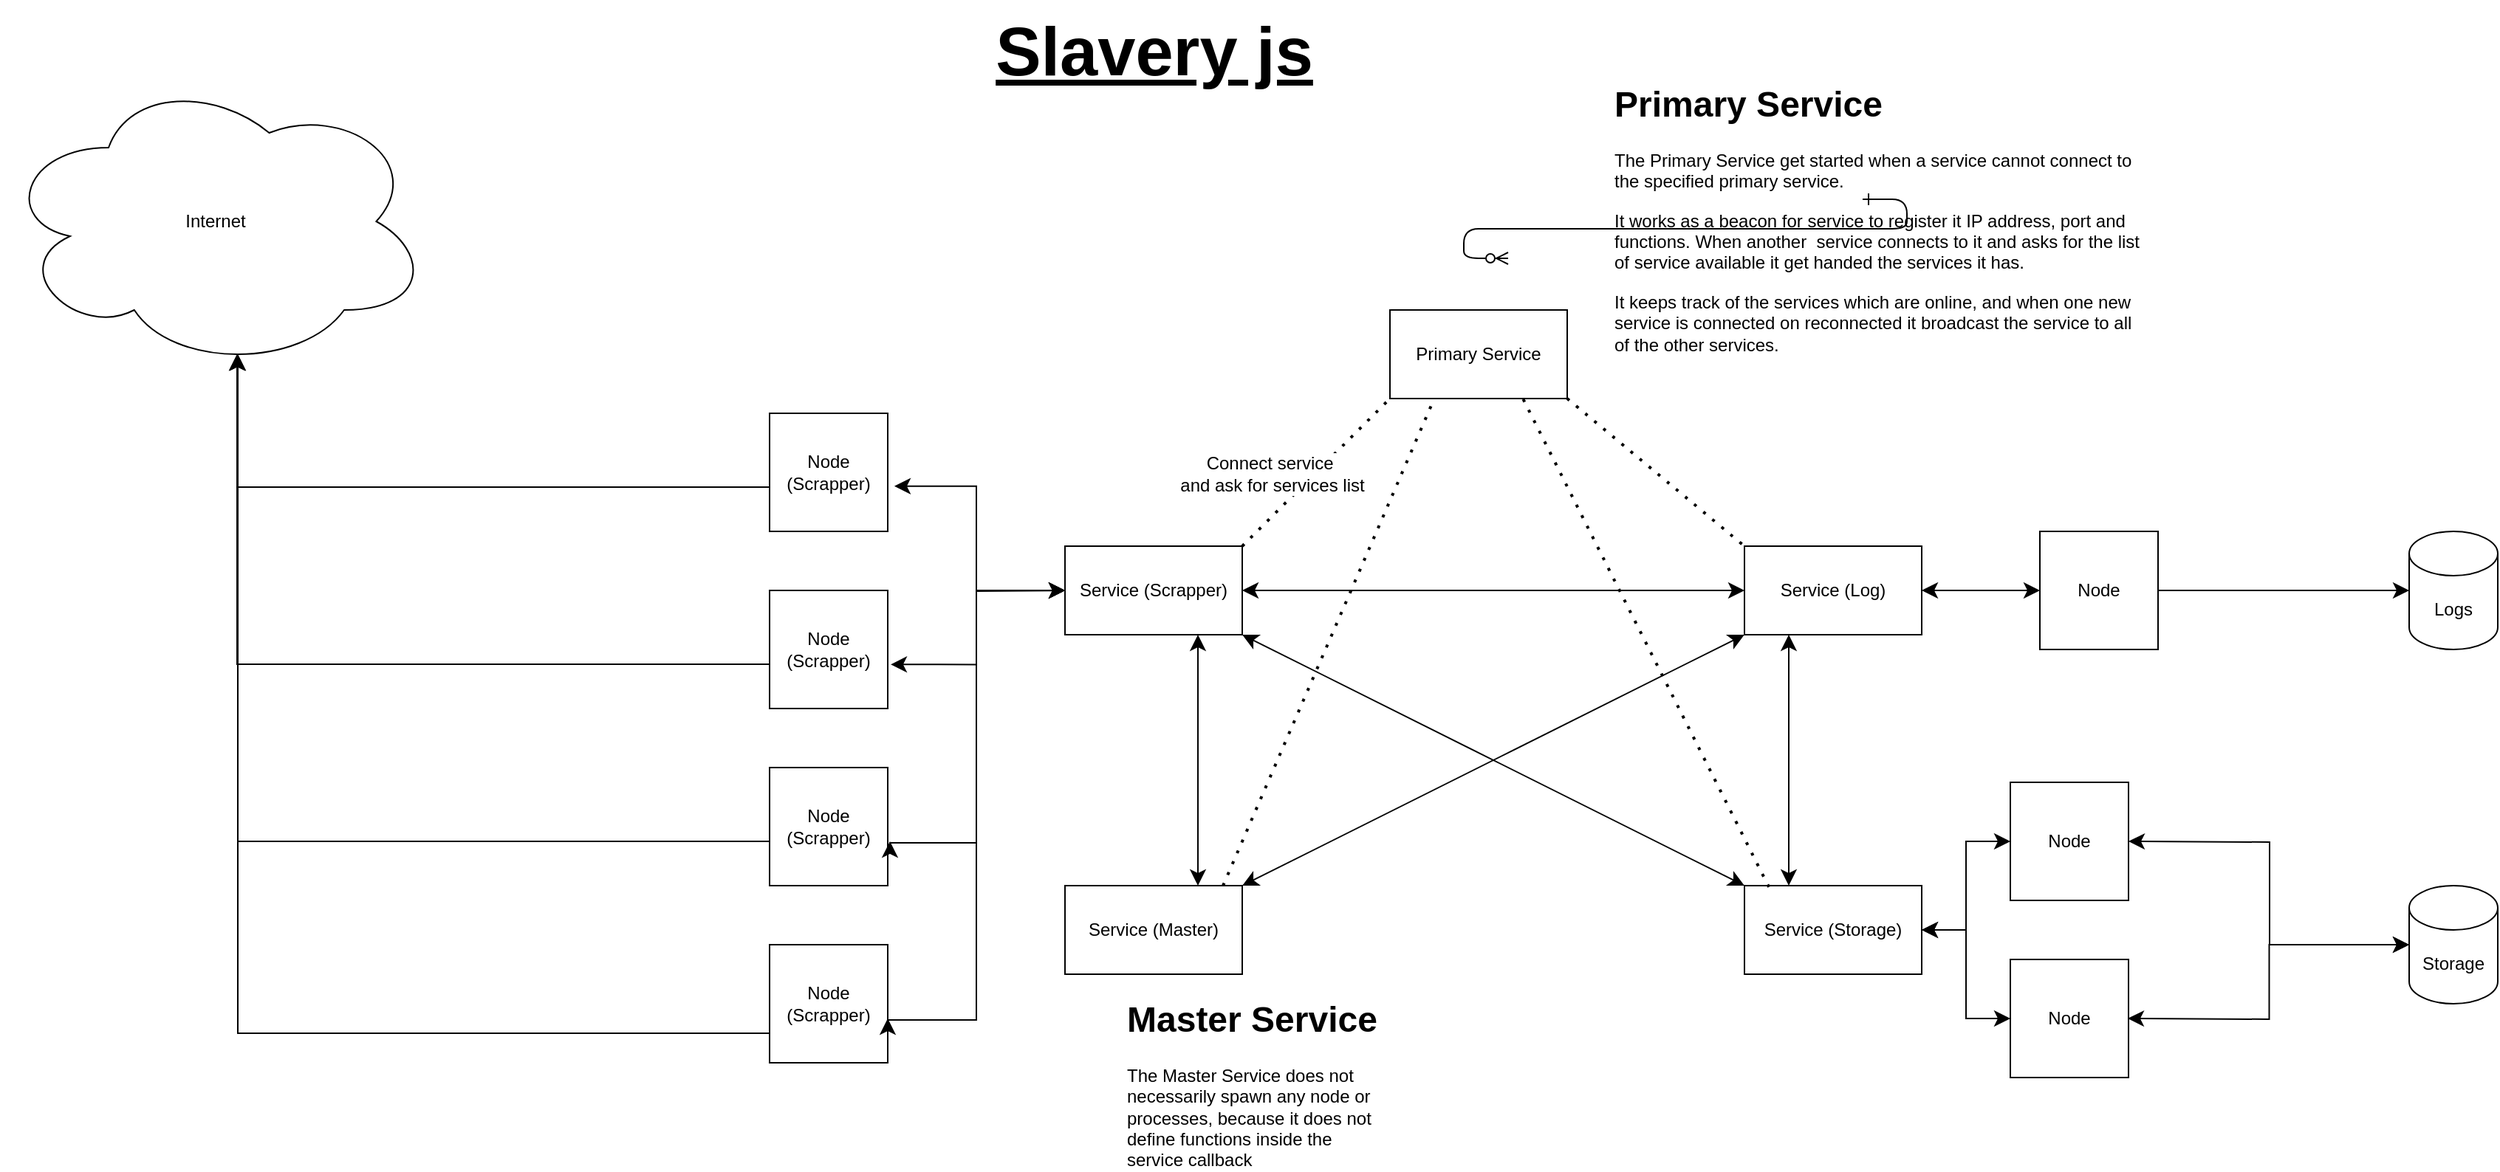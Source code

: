 <mxfile version="26.0.2" pages="2">
  <diagram id="R2lEEEUBdFMjLlhIrx00" name="Page-1">
    <mxGraphModel dx="2384" dy="1144" grid="1" gridSize="10" guides="1" tooltips="1" connect="1" arrows="1" fold="1" page="1" pageScale="1" pageWidth="850" pageHeight="1100" math="0" shadow="0" extFonts="Permanent Marker^https://fonts.googleapis.com/css?family=Permanent+Marker">
      <root>
        <mxCell id="0" />
        <mxCell id="1" parent="0" />
        <mxCell id="C-vyLk0tnHw3VtMMgP7b-12" value="" style="edgeStyle=entityRelationEdgeStyle;endArrow=ERzeroToMany;startArrow=ERone;endFill=1;startFill=0;" parent="1" target="C-vyLk0tnHw3VtMMgP7b-17" edge="1">
          <mxGeometry width="100" height="100" relative="1" as="geometry">
            <mxPoint x="700" y="165" as="sourcePoint" />
            <mxPoint x="460" y="205" as="targetPoint" />
          </mxGeometry>
        </mxCell>
        <mxCell id="6VimKkQfXgGvhkLUE6uw-1" value="Primary Service" style="rounded=0;whiteSpace=wrap;html=1;" vertex="1" parent="1">
          <mxGeometry x="380" y="240" width="120" height="60" as="geometry" />
        </mxCell>
        <mxCell id="6VimKkQfXgGvhkLUE6uw-2" value="&lt;h1 style=&quot;margin-top: 0px;&quot;&gt;Primary Service&lt;br&gt;&lt;/h1&gt;&lt;p&gt;The Primary Service get started when a service cannot connect to the specified primary service.&lt;/p&gt;&lt;p&gt;It works as a beacon for service to register it IP address, port and functions. When another&amp;nbsp; service connects to it and asks for the list of service available it get handed the services it has. &lt;br&gt;&lt;/p&gt;&lt;p&gt;It keeps track of the services which are online, and when one new service is connected on reconnected it broadcast the service to all of the other services.&lt;br&gt;&lt;/p&gt;" style="text;html=1;whiteSpace=wrap;overflow=hidden;rounded=0;" vertex="1" parent="1">
          <mxGeometry x="530" y="80" width="360" height="200" as="geometry" />
        </mxCell>
        <mxCell id="6VimKkQfXgGvhkLUE6uw-4" value="Service (Scrapper)" style="rounded=0;whiteSpace=wrap;html=1;" vertex="1" parent="1">
          <mxGeometry x="160" y="400" width="120" height="60" as="geometry" />
        </mxCell>
        <mxCell id="6VimKkQfXgGvhkLUE6uw-5" value="&lt;div&gt;Node (Scrapper)&lt;br&gt;&lt;/div&gt;" style="whiteSpace=wrap;html=1;aspect=fixed;" vertex="1" parent="1">
          <mxGeometry x="-40" y="310" width="80" height="80" as="geometry" />
        </mxCell>
        <mxCell id="6VimKkQfXgGvhkLUE6uw-9" value="Service (Log)" style="rounded=0;whiteSpace=wrap;html=1;" vertex="1" parent="1">
          <mxGeometry x="620" y="400" width="120" height="60" as="geometry" />
        </mxCell>
        <mxCell id="6VimKkQfXgGvhkLUE6uw-12" value="&lt;div&gt;Node&lt;/div&gt;" style="whiteSpace=wrap;html=1;aspect=fixed;" vertex="1" parent="1">
          <mxGeometry x="820" y="390" width="80" height="80" as="geometry" />
        </mxCell>
        <mxCell id="6VimKkQfXgGvhkLUE6uw-14" value="Service (Storage)" style="rounded=0;whiteSpace=wrap;html=1;" vertex="1" parent="1">
          <mxGeometry x="620" y="630" width="120" height="60" as="geometry" />
        </mxCell>
        <mxCell id="6VimKkQfXgGvhkLUE6uw-15" value="Node" style="whiteSpace=wrap;html=1;aspect=fixed;" vertex="1" parent="1">
          <mxGeometry x="800" y="560" width="80" height="80" as="geometry" />
        </mxCell>
        <mxCell id="6VimKkQfXgGvhkLUE6uw-16" value="Node" style="whiteSpace=wrap;html=1;aspect=fixed;" vertex="1" parent="1">
          <mxGeometry x="800" y="680" width="80" height="80" as="geometry" />
        </mxCell>
        <mxCell id="6VimKkQfXgGvhkLUE6uw-17" value="Service (Master)" style="rounded=0;whiteSpace=wrap;html=1;" vertex="1" parent="1">
          <mxGeometry x="160" y="630" width="120" height="60" as="geometry" />
        </mxCell>
        <mxCell id="6VimKkQfXgGvhkLUE6uw-18" value="&lt;h1 style=&quot;margin-top: 0px;&quot;&gt;Master Service&lt;br&gt;&lt;/h1&gt;&lt;p&gt;The Master Service does not necessarily spawn any node or processes, because it does not define functions inside the service callback&lt;br&gt;&lt;/p&gt;" style="text;html=1;whiteSpace=wrap;overflow=hidden;rounded=0;" vertex="1" parent="1">
          <mxGeometry x="200" y="700" width="180" height="120" as="geometry" />
        </mxCell>
        <mxCell id="6VimKkQfXgGvhkLUE6uw-20" value="" style="endArrow=none;dashed=1;html=1;dashPattern=1 3;strokeWidth=2;rounded=0;fontSize=12;startSize=8;endSize=8;curved=1;exitX=1;exitY=1;exitDx=0;exitDy=0;entryX=0;entryY=0;entryDx=0;entryDy=0;" edge="1" parent="1" source="6VimKkQfXgGvhkLUE6uw-1" target="6VimKkQfXgGvhkLUE6uw-9">
          <mxGeometry width="50" height="50" relative="1" as="geometry">
            <mxPoint x="590" y="500" as="sourcePoint" />
            <mxPoint x="600" y="400" as="targetPoint" />
          </mxGeometry>
        </mxCell>
        <mxCell id="6VimKkQfXgGvhkLUE6uw-22" value="" style="endArrow=none;dashed=1;html=1;dashPattern=1 3;strokeWidth=2;rounded=0;fontSize=12;startSize=8;endSize=8;curved=1;exitX=0.138;exitY=0.016;exitDx=0;exitDy=0;exitPerimeter=0;" edge="1" parent="1" source="6VimKkQfXgGvhkLUE6uw-14">
          <mxGeometry width="50" height="50" relative="1" as="geometry">
            <mxPoint x="590" y="500" as="sourcePoint" />
            <mxPoint x="470" y="300" as="targetPoint" />
          </mxGeometry>
        </mxCell>
        <mxCell id="6VimKkQfXgGvhkLUE6uw-23" value="" style="endArrow=none;dashed=1;html=1;dashPattern=1 3;strokeWidth=2;rounded=0;fontSize=12;startSize=8;endSize=8;curved=1;entryX=0;entryY=1;entryDx=0;entryDy=0;" edge="1" parent="1" target="6VimKkQfXgGvhkLUE6uw-1">
          <mxGeometry width="50" height="50" relative="1" as="geometry">
            <mxPoint x="280" y="400" as="sourcePoint" />
            <mxPoint x="330" y="350" as="targetPoint" />
          </mxGeometry>
        </mxCell>
        <mxCell id="6VimKkQfXgGvhkLUE6uw-24" value="&lt;div&gt;Connect service&amp;nbsp;&lt;/div&gt;&lt;div&gt;and ask for services list&lt;/div&gt;" style="edgeLabel;html=1;align=center;verticalAlign=middle;resizable=0;points=[];fontSize=12;" vertex="1" connectable="0" parent="6VimKkQfXgGvhkLUE6uw-23">
          <mxGeometry x="0.146" y="2" relative="1" as="geometry">
            <mxPoint x="-36" y="9" as="offset" />
          </mxGeometry>
        </mxCell>
        <mxCell id="6VimKkQfXgGvhkLUE6uw-28" value="" style="endArrow=none;dashed=1;html=1;dashPattern=1 3;strokeWidth=2;rounded=0;fontSize=12;startSize=8;endSize=8;curved=1;entryX=0.25;entryY=1;entryDx=0;entryDy=0;" edge="1" parent="1" target="6VimKkQfXgGvhkLUE6uw-1">
          <mxGeometry width="50" height="50" relative="1" as="geometry">
            <mxPoint x="267" y="630" as="sourcePoint" />
            <mxPoint x="400" y="580" as="targetPoint" />
          </mxGeometry>
        </mxCell>
        <mxCell id="6VimKkQfXgGvhkLUE6uw-29" value="" style="endArrow=classic;startArrow=classic;html=1;rounded=0;fontSize=12;startSize=8;endSize=8;curved=1;exitX=1;exitY=0.5;exitDx=0;exitDy=0;entryX=0;entryY=0.5;entryDx=0;entryDy=0;" edge="1" parent="1" source="6VimKkQfXgGvhkLUE6uw-4" target="6VimKkQfXgGvhkLUE6uw-9">
          <mxGeometry width="50" height="50" relative="1" as="geometry">
            <mxPoint x="590" y="500" as="sourcePoint" />
            <mxPoint x="640" y="450" as="targetPoint" />
          </mxGeometry>
        </mxCell>
        <mxCell id="6VimKkQfXgGvhkLUE6uw-30" value="" style="endArrow=classic;startArrow=classic;html=1;rounded=0;fontSize=12;startSize=8;endSize=8;curved=1;exitX=0.75;exitY=0;exitDx=0;exitDy=0;entryX=0.75;entryY=1;entryDx=0;entryDy=0;" edge="1" parent="1" source="6VimKkQfXgGvhkLUE6uw-17" target="6VimKkQfXgGvhkLUE6uw-4">
          <mxGeometry width="50" height="50" relative="1" as="geometry">
            <mxPoint x="370" y="630" as="sourcePoint" />
            <mxPoint x="280" y="460" as="targetPoint" />
          </mxGeometry>
        </mxCell>
        <mxCell id="6VimKkQfXgGvhkLUE6uw-31" value="" style="endArrow=classic;startArrow=classic;html=1;rounded=0;fontSize=12;startSize=8;endSize=8;curved=1;entryX=0;entryY=0;entryDx=0;entryDy=0;exitX=1;exitY=1;exitDx=0;exitDy=0;" edge="1" parent="1" source="6VimKkQfXgGvhkLUE6uw-4" target="6VimKkQfXgGvhkLUE6uw-14">
          <mxGeometry width="50" height="50" relative="1" as="geometry">
            <mxPoint x="280" y="455" as="sourcePoint" />
            <mxPoint x="330" y="405" as="targetPoint" />
          </mxGeometry>
        </mxCell>
        <mxCell id="6VimKkQfXgGvhkLUE6uw-32" value="" style="endArrow=classic;startArrow=classic;html=1;rounded=0;fontSize=12;startSize=8;endSize=8;curved=1;exitX=1;exitY=0;exitDx=0;exitDy=0;entryX=0;entryY=1;entryDx=0;entryDy=0;" edge="1" parent="1" source="6VimKkQfXgGvhkLUE6uw-17" target="6VimKkQfXgGvhkLUE6uw-9">
          <mxGeometry width="50" height="50" relative="1" as="geometry">
            <mxPoint x="380" y="630" as="sourcePoint" />
            <mxPoint x="600" y="460" as="targetPoint" />
          </mxGeometry>
        </mxCell>
        <mxCell id="6VimKkQfXgGvhkLUE6uw-33" value="" style="endArrow=classic;startArrow=classic;html=1;rounded=0;fontSize=12;startSize=8;endSize=8;curved=1;exitX=0.25;exitY=0;exitDx=0;exitDy=0;exitPerimeter=0;entryX=0.25;entryY=1;entryDx=0;entryDy=0;" edge="1" parent="1" source="6VimKkQfXgGvhkLUE6uw-14" target="6VimKkQfXgGvhkLUE6uw-9">
          <mxGeometry width="50" height="50" relative="1" as="geometry">
            <mxPoint x="590" y="500" as="sourcePoint" />
            <mxPoint x="640" y="450" as="targetPoint" />
          </mxGeometry>
        </mxCell>
        <mxCell id="6VimKkQfXgGvhkLUE6uw-35" value="Internet" style="ellipse;shape=cloud;whiteSpace=wrap;html=1;" vertex="1" parent="1">
          <mxGeometry x="-560" y="80" width="290" height="200" as="geometry" />
        </mxCell>
        <mxCell id="6VimKkQfXgGvhkLUE6uw-36" value="&lt;div&gt;Node (Scrapper)&lt;br&gt;&lt;/div&gt;" style="whiteSpace=wrap;html=1;aspect=fixed;" vertex="1" parent="1">
          <mxGeometry x="-40" y="550" width="80" height="80" as="geometry" />
        </mxCell>
        <mxCell id="6VimKkQfXgGvhkLUE6uw-37" value="&lt;div&gt;Node (Scrapper)&lt;br&gt;&lt;/div&gt;" style="whiteSpace=wrap;html=1;aspect=fixed;" vertex="1" parent="1">
          <mxGeometry x="-40" y="430" width="80" height="80" as="geometry" />
        </mxCell>
        <mxCell id="6VimKkQfXgGvhkLUE6uw-38" value="&lt;div&gt;Node (Scrapper)&lt;br&gt;&lt;/div&gt;" style="whiteSpace=wrap;html=1;aspect=fixed;" vertex="1" parent="1">
          <mxGeometry x="-40" y="670" width="80" height="80" as="geometry" />
        </mxCell>
        <mxCell id="6VimKkQfXgGvhkLUE6uw-39" value="&lt;span&gt;Slavery js&lt;/span&gt;" style="text;html=1;align=center;verticalAlign=middle;resizable=0;points=[];autosize=1;strokeColor=none;fillColor=none;fontSize=46;fontStyle=5" vertex="1" parent="1">
          <mxGeometry x="110" y="30" width="220" height="70" as="geometry" />
        </mxCell>
        <mxCell id="6VimKkQfXgGvhkLUE6uw-43" value="" style="edgeStyle=elbowEdgeStyle;elbow=vertical;endArrow=classic;html=1;curved=0;rounded=0;endSize=8;startSize=8;fontSize=12;entryX=0.55;entryY=0.95;entryDx=0;entryDy=0;entryPerimeter=0;" edge="1" parent="1" target="6VimKkQfXgGvhkLUE6uw-35">
          <mxGeometry width="50" height="50" relative="1" as="geometry">
            <mxPoint x="-40" y="360" as="sourcePoint" />
            <mxPoint x="-160" y="380" as="targetPoint" />
            <Array as="points">
              <mxPoint x="-320" y="360" />
              <mxPoint x="-220" y="350" />
              <mxPoint x="-170" y="360" />
              <mxPoint x="-280" y="370" />
            </Array>
          </mxGeometry>
        </mxCell>
        <mxCell id="6VimKkQfXgGvhkLUE6uw-44" value="" style="edgeStyle=elbowEdgeStyle;elbow=vertical;endArrow=classic;html=1;curved=0;rounded=0;endSize=8;startSize=8;fontSize=12;entryX=0.55;entryY=0.95;entryDx=0;entryDy=0;entryPerimeter=0;" edge="1" parent="1" target="6VimKkQfXgGvhkLUE6uw-35">
          <mxGeometry width="50" height="50" relative="1" as="geometry">
            <mxPoint x="-40" y="480" as="sourcePoint" />
            <mxPoint x="-400" y="290" as="targetPoint" />
            <Array as="points">
              <mxPoint x="-220" y="480" />
              <mxPoint x="-170" y="490" />
              <mxPoint x="-280" y="500" />
            </Array>
          </mxGeometry>
        </mxCell>
        <mxCell id="6VimKkQfXgGvhkLUE6uw-45" value="" style="edgeStyle=elbowEdgeStyle;elbow=vertical;endArrow=classic;html=1;curved=0;rounded=0;endSize=8;startSize=8;fontSize=12;" edge="1" parent="1">
          <mxGeometry width="50" height="50" relative="1" as="geometry">
            <mxPoint x="-40" y="600" as="sourcePoint" />
            <mxPoint x="-400" y="270" as="targetPoint" />
            <Array as="points">
              <mxPoint x="-220" y="600" />
              <mxPoint x="-170" y="610" />
              <mxPoint x="-280" y="620" />
            </Array>
          </mxGeometry>
        </mxCell>
        <mxCell id="6VimKkQfXgGvhkLUE6uw-46" value="" style="edgeStyle=elbowEdgeStyle;elbow=vertical;endArrow=classic;html=1;curved=0;rounded=0;endSize=8;startSize=8;fontSize=12;" edge="1" parent="1">
          <mxGeometry width="50" height="50" relative="1" as="geometry">
            <mxPoint x="-40" y="730" as="sourcePoint" />
            <mxPoint x="-400" y="270" as="targetPoint" />
            <Array as="points">
              <mxPoint x="-220" y="730" />
              <mxPoint x="-170" y="740" />
              <mxPoint x="-280" y="750" />
            </Array>
          </mxGeometry>
        </mxCell>
        <mxCell id="6VimKkQfXgGvhkLUE6uw-50" value="" style="endArrow=classic;startArrow=classic;html=1;rounded=0;fontSize=12;startSize=8;endSize=8;exitX=1.056;exitY=0.617;exitDx=0;exitDy=0;entryX=0;entryY=0.5;entryDx=0;entryDy=0;edgeStyle=orthogonalEdgeStyle;exitPerimeter=0;" edge="1" parent="1" source="6VimKkQfXgGvhkLUE6uw-5" target="6VimKkQfXgGvhkLUE6uw-4">
          <mxGeometry width="50" height="50" relative="1" as="geometry">
            <mxPoint x="80" y="530" as="sourcePoint" />
            <mxPoint x="130" y="480" as="targetPoint" />
          </mxGeometry>
        </mxCell>
        <mxCell id="6VimKkQfXgGvhkLUE6uw-52" value="" style="endArrow=classic;startArrow=classic;html=1;rounded=0;fontSize=12;startSize=8;endSize=8;exitX=1.025;exitY=0.627;exitDx=0;exitDy=0;edgeStyle=orthogonalEdgeStyle;exitPerimeter=0;" edge="1" parent="1" source="6VimKkQfXgGvhkLUE6uw-37">
          <mxGeometry width="50" height="50" relative="1" as="geometry">
            <mxPoint x="54" y="369" as="sourcePoint" />
            <mxPoint x="160" y="430" as="targetPoint" />
          </mxGeometry>
        </mxCell>
        <mxCell id="6VimKkQfXgGvhkLUE6uw-53" value="" style="endArrow=classic;startArrow=classic;html=1;rounded=0;fontSize=12;startSize=8;endSize=8;exitX=1.025;exitY=0.627;exitDx=0;exitDy=0;edgeStyle=orthogonalEdgeStyle;exitPerimeter=0;entryX=0;entryY=0.5;entryDx=0;entryDy=0;" edge="1" parent="1" target="6VimKkQfXgGvhkLUE6uw-4">
          <mxGeometry width="50" height="50" relative="1" as="geometry">
            <mxPoint x="41.5" y="600" as="sourcePoint" />
            <mxPoint x="159.5" y="550" as="targetPoint" />
            <Array as="points">
              <mxPoint x="42" y="601" />
              <mxPoint x="100" y="601" />
              <mxPoint x="100" y="430" />
            </Array>
          </mxGeometry>
        </mxCell>
        <mxCell id="6VimKkQfXgGvhkLUE6uw-54" value="" style="endArrow=classic;startArrow=classic;html=1;rounded=0;fontSize=12;startSize=8;endSize=8;exitX=1.025;exitY=0.627;exitDx=0;exitDy=0;edgeStyle=orthogonalEdgeStyle;exitPerimeter=0;entryX=0;entryY=0.5;entryDx=0;entryDy=0;" edge="1" parent="1" target="6VimKkQfXgGvhkLUE6uw-4">
          <mxGeometry width="50" height="50" relative="1" as="geometry">
            <mxPoint x="40" y="720" as="sourcePoint" />
            <mxPoint x="158.5" y="550" as="targetPoint" />
            <Array as="points">
              <mxPoint x="100" y="721" />
              <mxPoint x="100" y="430" />
            </Array>
          </mxGeometry>
        </mxCell>
        <mxCell id="6VimKkQfXgGvhkLUE6uw-55" value="" style="endArrow=classic;startArrow=classic;html=1;rounded=0;fontSize=12;startSize=8;endSize=8;curved=1;exitX=1;exitY=0.5;exitDx=0;exitDy=0;entryX=0;entryY=0.5;entryDx=0;entryDy=0;" edge="1" parent="1" source="6VimKkQfXgGvhkLUE6uw-9" target="6VimKkQfXgGvhkLUE6uw-12">
          <mxGeometry width="50" height="50" relative="1" as="geometry">
            <mxPoint x="740" y="500" as="sourcePoint" />
            <mxPoint x="790" y="450" as="targetPoint" />
          </mxGeometry>
        </mxCell>
        <mxCell id="6VimKkQfXgGvhkLUE6uw-56" value="Logs" style="shape=cylinder3;whiteSpace=wrap;html=1;boundedLbl=1;backgroundOutline=1;size=15;" vertex="1" parent="1">
          <mxGeometry x="1070" y="390" width="60" height="80" as="geometry" />
        </mxCell>
        <mxCell id="6VimKkQfXgGvhkLUE6uw-57" value="" style="endArrow=classic;html=1;rounded=0;fontSize=12;startSize=8;endSize=8;curved=1;entryX=0;entryY=0.5;entryDx=0;entryDy=0;entryPerimeter=0;exitX=1;exitY=0.5;exitDx=0;exitDy=0;" edge="1" parent="1" source="6VimKkQfXgGvhkLUE6uw-12" target="6VimKkQfXgGvhkLUE6uw-56">
          <mxGeometry width="50" height="50" relative="1" as="geometry">
            <mxPoint x="940" y="500" as="sourcePoint" />
            <mxPoint x="990" y="450" as="targetPoint" />
          </mxGeometry>
        </mxCell>
        <mxCell id="6VimKkQfXgGvhkLUE6uw-58" value="" style="endArrow=classic;startArrow=classic;html=1;rounded=0;fontSize=12;startSize=8;endSize=8;edgeStyle=orthogonalEdgeStyle;exitX=1;exitY=0.5;exitDx=0;exitDy=0;" edge="1" parent="1" source="6VimKkQfXgGvhkLUE6uw-14" target="6VimKkQfXgGvhkLUE6uw-15">
          <mxGeometry width="50" height="50" relative="1" as="geometry">
            <mxPoint x="910" y="690" as="sourcePoint" />
            <mxPoint x="960" y="640" as="targetPoint" />
          </mxGeometry>
        </mxCell>
        <mxCell id="6VimKkQfXgGvhkLUE6uw-59" value="" style="endArrow=classic;startArrow=classic;html=1;rounded=0;fontSize=12;startSize=8;endSize=8;edgeStyle=orthogonalEdgeStyle;exitX=1;exitY=0.5;exitDx=0;exitDy=0;entryX=0;entryY=0.5;entryDx=0;entryDy=0;" edge="1" parent="1" source="6VimKkQfXgGvhkLUE6uw-14" target="6VimKkQfXgGvhkLUE6uw-16">
          <mxGeometry width="50" height="50" relative="1" as="geometry">
            <mxPoint x="750" y="670" as="sourcePoint" />
            <mxPoint x="810" y="610" as="targetPoint" />
          </mxGeometry>
        </mxCell>
        <mxCell id="6VimKkQfXgGvhkLUE6uw-60" value="Storage" style="shape=cylinder3;whiteSpace=wrap;html=1;boundedLbl=1;backgroundOutline=1;size=15;" vertex="1" parent="1">
          <mxGeometry x="1070" y="630" width="60" height="80" as="geometry" />
        </mxCell>
        <mxCell id="6VimKkQfXgGvhkLUE6uw-61" value="" style="endArrow=classic;startArrow=classic;html=1;rounded=0;fontSize=12;startSize=8;endSize=8;entryX=0;entryY=0.5;entryDx=0;entryDy=0;entryPerimeter=0;edgeStyle=orthogonalEdgeStyle;" edge="1" parent="1" target="6VimKkQfXgGvhkLUE6uw-60">
          <mxGeometry width="50" height="50" relative="1" as="geometry">
            <mxPoint x="880" y="600" as="sourcePoint" />
            <mxPoint x="930" y="550" as="targetPoint" />
          </mxGeometry>
        </mxCell>
        <mxCell id="6VimKkQfXgGvhkLUE6uw-62" value="" style="endArrow=classic;startArrow=classic;html=1;rounded=0;fontSize=12;startSize=8;endSize=8;entryX=0;entryY=0.5;entryDx=0;entryDy=0;entryPerimeter=0;edgeStyle=orthogonalEdgeStyle;" edge="1" parent="1" target="6VimKkQfXgGvhkLUE6uw-60">
          <mxGeometry width="50" height="50" relative="1" as="geometry">
            <mxPoint x="879.5" y="720" as="sourcePoint" />
            <mxPoint x="1069.5" y="790" as="targetPoint" />
          </mxGeometry>
        </mxCell>
      </root>
    </mxGraphModel>
  </diagram>
  <diagram id="RJUt4uhxjmi_E2SKnWvM" name="Page-2">
    <mxGraphModel dx="1432" dy="1468" grid="0" gridSize="10" guides="1" tooltips="1" connect="1" arrows="1" fold="1" page="0" pageScale="1" pageWidth="850" pageHeight="1100" math="0" shadow="0">
      <root>
        <mxCell id="0" />
        <mxCell id="1" parent="0" />
        <mxCell id="uAicjH4NGvOITgstkbAG-1" value="&lt;font style=&quot;font-size: 16px;&quot;&gt;Service&lt;/font&gt;" style="rounded=0;whiteSpace=wrap;html=1;" vertex="1" parent="1">
          <mxGeometry x="116" y="-90" width="120" height="60" as="geometry" />
        </mxCell>
        <mxCell id="uAicjH4NGvOITgstkbAG-2" value="Node" style="whiteSpace=wrap;html=1;aspect=fixed;" vertex="1" parent="1">
          <mxGeometry x="136" y="183" width="80" height="80" as="geometry" />
        </mxCell>
        <mxCell id="uAicjH4NGvOITgstkbAG-3" value="Node" style="whiteSpace=wrap;html=1;aspect=fixed;" vertex="1" parent="1">
          <mxGeometry x="24" y="183" width="80" height="80" as="geometry" />
        </mxCell>
        <mxCell id="uAicjH4NGvOITgstkbAG-4" value="Node" style="whiteSpace=wrap;html=1;aspect=fixed;" vertex="1" parent="1">
          <mxGeometry x="251" y="180" width="80" height="80" as="geometry" />
        </mxCell>
        <mxCell id="uAicjH4NGvOITgstkbAG-6" value="&lt;h1 style=&quot;margin-top: 0px;&quot;&gt;Service&lt;/h1&gt;&lt;div&gt;&lt;br&gt;&lt;/div&gt;&lt;div&gt;The service spawn multiple nodes which will run the functions defined in the callback.&lt;/div&gt;&lt;div&gt;&lt;br&gt;&lt;/div&gt;&lt;div&gt;It keeps track of the connected node and the workload of each. it gives the parameters to run each function.&lt;/div&gt;&lt;div&gt;&lt;br&gt;&lt;/div&gt;&lt;div&gt;&lt;br&gt;&lt;/div&gt;&lt;div&gt;&amp;nbsp;&lt;br&gt;&lt;/div&gt;" style="text;html=1;whiteSpace=wrap;overflow=hidden;rounded=0;" vertex="1" parent="1">
          <mxGeometry x="325" y="-134" width="285" height="201" as="geometry" />
        </mxCell>
        <mxCell id="uAicjH4NGvOITgstkbAG-8" value="&lt;h1 style=&quot;margin-top: 0px;&quot;&gt;Nodes&lt;br&gt;&lt;/h1&gt;&lt;div&gt;&lt;br&gt;&lt;/div&gt;&lt;div&gt;It runs the defined functions in the masters code.&lt;/div&gt;&lt;div&gt;&lt;br&gt;&lt;/div&gt;&lt;div&gt;it return the result to the function back tot he master or a error it is encounters it. &lt;br&gt;&lt;/div&gt;&lt;div&gt;&lt;br&gt;&lt;/div&gt;&lt;div&gt;&lt;br&gt;&lt;/div&gt;&lt;div&gt;&amp;nbsp;&lt;br&gt;&lt;/div&gt;" style="text;html=1;whiteSpace=wrap;overflow=hidden;rounded=0;" vertex="1" parent="1">
          <mxGeometry x="375" y="153" width="285" height="146" as="geometry" />
        </mxCell>
        <mxCell id="uAicjH4NGvOITgstkbAG-9" value="" style="endArrow=classic;startArrow=classic;html=1;rounded=0;fontSize=12;startSize=8;endSize=8;curved=1;entryX=0.5;entryY=1;entryDx=0;entryDy=0;exitX=0.5;exitY=0;exitDx=0;exitDy=0;" edge="1" parent="1" source="uAicjH4NGvOITgstkbAG-3" target="uAicjH4NGvOITgstkbAG-1">
          <mxGeometry width="50" height="50" relative="1" as="geometry">
            <mxPoint x="90" y="179" as="sourcePoint" />
            <mxPoint x="140" y="129" as="targetPoint" />
          </mxGeometry>
        </mxCell>
        <mxCell id="uAicjH4NGvOITgstkbAG-10" value="" style="endArrow=classic;startArrow=classic;html=1;rounded=0;fontSize=12;startSize=8;endSize=8;curved=1;entryX=0.5;entryY=1;entryDx=0;entryDy=0;" edge="1" parent="1" source="uAicjH4NGvOITgstkbAG-2" target="uAicjH4NGvOITgstkbAG-1">
          <mxGeometry width="50" height="50" relative="1" as="geometry">
            <mxPoint x="139" y="179" as="sourcePoint" />
            <mxPoint x="189" y="129" as="targetPoint" />
          </mxGeometry>
        </mxCell>
        <mxCell id="uAicjH4NGvOITgstkbAG-11" value="" style="endArrow=classic;startArrow=classic;html=1;rounded=0;fontSize=12;startSize=8;endSize=8;curved=1;entryX=0.5;entryY=1;entryDx=0;entryDy=0;exitX=0.5;exitY=0;exitDx=0;exitDy=0;" edge="1" parent="1" source="uAicjH4NGvOITgstkbAG-4" target="uAicjH4NGvOITgstkbAG-1">
          <mxGeometry width="50" height="50" relative="1" as="geometry">
            <mxPoint x="139" y="179" as="sourcePoint" />
            <mxPoint x="189" y="129" as="targetPoint" />
          </mxGeometry>
        </mxCell>
        <mxCell id="uAicjH4NGvOITgstkbAG-12" value="&lt;h1 style=&quot;margin-top: 0px;&quot;&gt;Code Example:&lt;/h1&gt;&lt;div&gt;import slavery from &#39;Slavery-js&#39;&lt;/div&gt;&lt;div&gt;&lt;br&gt;&lt;/div&gt;&lt;div&gt;slavery.Service( service, { &amp;lt;other services connected&amp;gt; }){&lt;/div&gt;&lt;div&gt;&lt;span style=&quot;white-space: pre;&quot;&gt;&#x9;&lt;/span&gt;// this code will run in the service node&lt;/div&gt;&lt;div&gt;&lt;span style=&quot;white-space: pre;&quot;&gt;&#x9;&lt;/span&gt;&lt;br&gt;&lt;/div&gt;&lt;div&gt;&lt;span style=&quot;white-space: pre;&quot;&gt;&#x9;&lt;/span&gt;service.process_value = (value) =&amp;gt; {&lt;/div&gt;&lt;div&gt;&lt;span style=&quot;white-space: pre;&quot;&gt;&#x9;&lt;/span&gt;&lt;span style=&quot;white-space: pre;&quot;&gt;&#x9;&lt;/span&gt;// this code will run in the slave node which will expand as it is needed &lt;br&gt;&lt;/div&gt;&lt;div&gt;&lt;span style=&quot;white-space: pre;&quot;&gt;&#x9;&lt;/span&gt;}&lt;/div&gt;&lt;div&gt;}&lt;br&gt;&lt;/div&gt;&lt;div&gt;&lt;span style=&quot;white-space: pre;&quot;&gt;&#x9;&lt;/span&gt;&amp;nbsp;&lt;br&gt;&lt;/div&gt;&lt;div&gt;&lt;br&gt;&lt;/div&gt;" style="text;html=1;whiteSpace=wrap;overflow=hidden;rounded=0;" vertex="1" parent="1">
          <mxGeometry x="758" y="-99" width="538" height="242" as="geometry" />
        </mxCell>
      </root>
    </mxGraphModel>
  </diagram>
</mxfile>
